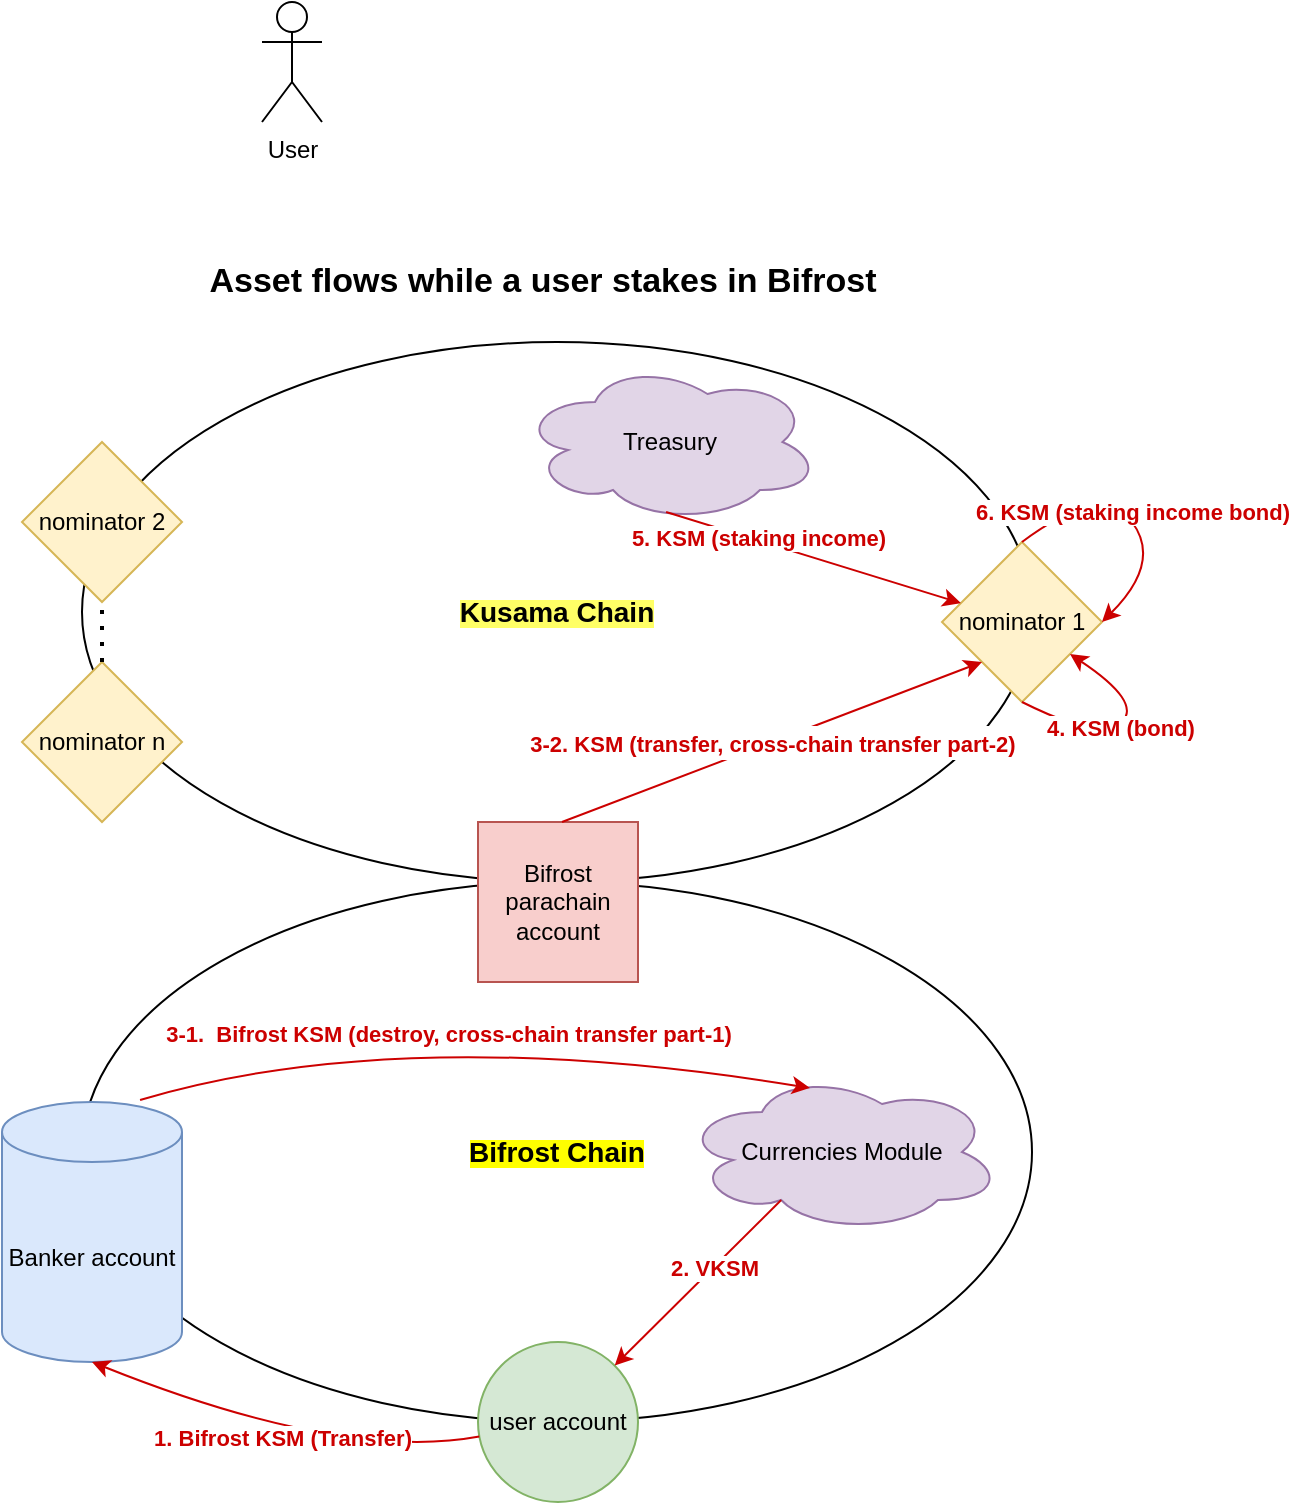 <mxfile version="16.2.7" type="github">
  <diagram id="C5RBs43oDa-KdzZeNtuy" name="Page-1">
    <mxGraphModel dx="946" dy="589" grid="1" gridSize="10" guides="1" tooltips="1" connect="1" arrows="1" fold="1" page="1" pageScale="1" pageWidth="827" pageHeight="1169" math="0" shadow="0">
      <root>
        <mxCell id="WIyWlLk6GJQsqaUBKTNV-0" />
        <mxCell id="WIyWlLk6GJQsqaUBKTNV-1" parent="WIyWlLk6GJQsqaUBKTNV-0" />
        <mxCell id="q8d5V3itDqxCBHE6NXQo-0" value="User" style="shape=umlActor;verticalLabelPosition=bottom;verticalAlign=top;html=1;outlineConnect=0;" vertex="1" parent="WIyWlLk6GJQsqaUBKTNV-1">
          <mxGeometry x="210" y="10" width="30" height="60" as="geometry" />
        </mxCell>
        <mxCell id="q8d5V3itDqxCBHE6NXQo-4" value="&lt;b style=&quot;background-color: rgb(255 , 255 , 102)&quot;&gt;&lt;font style=&quot;font-size: 14px&quot;&gt;Kusama Chain&lt;/font&gt;&lt;/b&gt;" style="ellipse;whiteSpace=wrap;html=1;" vertex="1" parent="WIyWlLk6GJQsqaUBKTNV-1">
          <mxGeometry x="120" y="180" width="475" height="270" as="geometry" />
        </mxCell>
        <mxCell id="q8d5V3itDqxCBHE6NXQo-5" value="&lt;span style=&quot;background-color: rgb(255 , 255 , 0)&quot;&gt;&lt;b&gt;&lt;font style=&quot;font-size: 14px&quot;&gt;Bifrost Chain&lt;/font&gt;&lt;/b&gt;&lt;/span&gt;" style="ellipse;whiteSpace=wrap;html=1;" vertex="1" parent="WIyWlLk6GJQsqaUBKTNV-1">
          <mxGeometry x="120" y="450" width="475" height="270" as="geometry" />
        </mxCell>
        <mxCell id="q8d5V3itDqxCBHE6NXQo-6" value="Bifrost parachain account" style="whiteSpace=wrap;html=1;aspect=fixed;fillColor=#f8cecc;strokeColor=#b85450;" vertex="1" parent="WIyWlLk6GJQsqaUBKTNV-1">
          <mxGeometry x="318" y="420" width="80" height="80" as="geometry" />
        </mxCell>
        <mxCell id="q8d5V3itDqxCBHE6NXQo-7" value="nominator 1" style="rhombus;whiteSpace=wrap;html=1;fillColor=#fff2cc;strokeColor=#d6b656;" vertex="1" parent="WIyWlLk6GJQsqaUBKTNV-1">
          <mxGeometry x="550" y="280" width="80" height="80" as="geometry" />
        </mxCell>
        <mxCell id="q8d5V3itDqxCBHE6NXQo-8" value="nominator 2" style="rhombus;whiteSpace=wrap;html=1;fillColor=#fff2cc;strokeColor=#d6b656;" vertex="1" parent="WIyWlLk6GJQsqaUBKTNV-1">
          <mxGeometry x="90" y="230" width="80" height="80" as="geometry" />
        </mxCell>
        <mxCell id="q8d5V3itDqxCBHE6NXQo-9" value="user account" style="ellipse;whiteSpace=wrap;html=1;aspect=fixed;fillColor=#d5e8d4;strokeColor=#82b366;" vertex="1" parent="WIyWlLk6GJQsqaUBKTNV-1">
          <mxGeometry x="318" y="680" width="80" height="80" as="geometry" />
        </mxCell>
        <mxCell id="q8d5V3itDqxCBHE6NXQo-10" value="Banker account" style="shape=cylinder3;whiteSpace=wrap;html=1;boundedLbl=1;backgroundOutline=1;size=15;fillColor=#dae8fc;strokeColor=#6c8ebf;" vertex="1" parent="WIyWlLk6GJQsqaUBKTNV-1">
          <mxGeometry x="80" y="560" width="90" height="130" as="geometry" />
        </mxCell>
        <mxCell id="q8d5V3itDqxCBHE6NXQo-11" value="Currencies Module" style="ellipse;shape=cloud;whiteSpace=wrap;html=1;fillColor=#e1d5e7;strokeColor=#9673a6;" vertex="1" parent="WIyWlLk6GJQsqaUBKTNV-1">
          <mxGeometry x="420" y="545" width="160" height="80" as="geometry" />
        </mxCell>
        <mxCell id="q8d5V3itDqxCBHE6NXQo-12" value="Treasury" style="ellipse;shape=cloud;whiteSpace=wrap;html=1;fillColor=#e1d5e7;strokeColor=#9673a6;" vertex="1" parent="WIyWlLk6GJQsqaUBKTNV-1">
          <mxGeometry x="339" y="190" width="150" height="80" as="geometry" />
        </mxCell>
        <mxCell id="q8d5V3itDqxCBHE6NXQo-18" value="" style="endArrow=classic;html=1;rounded=0;fontColor=#CC0000;exitX=0.31;exitY=0.8;exitDx=0;exitDy=0;exitPerimeter=0;strokeColor=#CC0000;" edge="1" parent="WIyWlLk6GJQsqaUBKTNV-1" source="q8d5V3itDqxCBHE6NXQo-11" target="q8d5V3itDqxCBHE6NXQo-9">
          <mxGeometry width="50" height="50" relative="1" as="geometry">
            <mxPoint x="420" y="690" as="sourcePoint" />
            <mxPoint x="470" y="640" as="targetPoint" />
          </mxGeometry>
        </mxCell>
        <mxCell id="q8d5V3itDqxCBHE6NXQo-19" value="&lt;b&gt;2. VKSM&lt;br&gt;&lt;/b&gt;" style="edgeLabel;html=1;align=center;verticalAlign=middle;resizable=0;points=[];fontColor=#CC0000;" vertex="1" connectable="0" parent="q8d5V3itDqxCBHE6NXQo-18">
          <mxGeometry x="-0.191" relative="1" as="geometry">
            <mxPoint as="offset" />
          </mxGeometry>
        </mxCell>
        <mxCell id="q8d5V3itDqxCBHE6NXQo-24" value="&lt;b&gt;1. Bifrost KSM (Transfer)&lt;/b&gt;" style="curved=1;endArrow=classic;html=1;rounded=0;fontSize=11;fontColor=#CC0000;strokeColor=#CC0000;entryX=0.5;entryY=1;entryDx=0;entryDy=0;entryPerimeter=0;" edge="1" parent="WIyWlLk6GJQsqaUBKTNV-1" source="q8d5V3itDqxCBHE6NXQo-9" target="q8d5V3itDqxCBHE6NXQo-10">
          <mxGeometry width="50" height="50" relative="1" as="geometry">
            <mxPoint x="190" y="770" as="sourcePoint" />
            <mxPoint x="240" y="720" as="targetPoint" />
            <Array as="points">
              <mxPoint x="250" y="740" />
            </Array>
          </mxGeometry>
        </mxCell>
        <mxCell id="q8d5V3itDqxCBHE6NXQo-26" value="" style="endArrow=classic;html=1;rounded=0;fontSize=11;fontColor=#CC0000;strokeColor=#CC0000;exitX=0.487;exitY=0.938;exitDx=0;exitDy=0;exitPerimeter=0;" edge="1" parent="WIyWlLk6GJQsqaUBKTNV-1" source="q8d5V3itDqxCBHE6NXQo-12" target="q8d5V3itDqxCBHE6NXQo-7">
          <mxGeometry width="50" height="50" relative="1" as="geometry">
            <mxPoint x="20" y="450" as="sourcePoint" />
            <mxPoint x="70" y="400" as="targetPoint" />
          </mxGeometry>
        </mxCell>
        <mxCell id="q8d5V3itDqxCBHE6NXQo-27" value="&lt;b&gt;5. KSM (staking income)&lt;/b&gt;" style="edgeLabel;html=1;align=center;verticalAlign=middle;resizable=0;points=[];fontSize=11;fontColor=#CC0000;" vertex="1" connectable="0" parent="q8d5V3itDqxCBHE6NXQo-26">
          <mxGeometry x="-0.391" y="1" relative="1" as="geometry">
            <mxPoint as="offset" />
          </mxGeometry>
        </mxCell>
        <mxCell id="q8d5V3itDqxCBHE6NXQo-32" value="&lt;font color=&quot;#cc0000&quot; size=&quot;1&quot;&gt;&lt;b style=&quot;font-size: 11px&quot;&gt;3-2. KSM (transfer, cross-chain transfer part-2)&lt;/b&gt;&lt;/font&gt;" style="endArrow=classic;html=1;rounded=0;fontSize=14;fontColor=#FFFF66;strokeColor=#CC0000;entryX=0;entryY=1;entryDx=0;entryDy=0;" edge="1" parent="WIyWlLk6GJQsqaUBKTNV-1" target="q8d5V3itDqxCBHE6NXQo-7">
          <mxGeometry width="50" height="50" relative="1" as="geometry">
            <mxPoint x="360" y="420" as="sourcePoint" />
            <mxPoint x="390" y="370" as="targetPoint" />
          </mxGeometry>
        </mxCell>
        <mxCell id="q8d5V3itDqxCBHE6NXQo-34" value="" style="curved=1;endArrow=classic;html=1;rounded=0;fontSize=11;fontColor=#CC0000;strokeColor=#CC0000;exitX=0.5;exitY=1;exitDx=0;exitDy=0;" edge="1" parent="WIyWlLk6GJQsqaUBKTNV-1" source="q8d5V3itDqxCBHE6NXQo-7" target="q8d5V3itDqxCBHE6NXQo-7">
          <mxGeometry width="50" height="50" relative="1" as="geometry">
            <mxPoint x="650" y="410" as="sourcePoint" />
            <mxPoint x="700" y="360" as="targetPoint" />
            <Array as="points">
              <mxPoint x="630" y="380" />
              <mxPoint x="650" y="360" />
            </Array>
          </mxGeometry>
        </mxCell>
        <mxCell id="q8d5V3itDqxCBHE6NXQo-35" value="&lt;b&gt;4. KSM (bond)&lt;/b&gt;" style="edgeLabel;html=1;align=center;verticalAlign=middle;resizable=0;points=[];fontSize=11;fontColor=#CC0000;" vertex="1" connectable="0" parent="q8d5V3itDqxCBHE6NXQo-34">
          <mxGeometry x="-0.036" y="-1" relative="1" as="geometry">
            <mxPoint as="offset" />
          </mxGeometry>
        </mxCell>
        <mxCell id="q8d5V3itDqxCBHE6NXQo-37" value="" style="curved=1;endArrow=classic;html=1;rounded=0;fontSize=11;fontColor=#CC0000;strokeColor=#CC0000;exitX=0.5;exitY=0;exitDx=0;exitDy=0;entryX=1;entryY=0.5;entryDx=0;entryDy=0;" edge="1" parent="WIyWlLk6GJQsqaUBKTNV-1" source="q8d5V3itDqxCBHE6NXQo-7" target="q8d5V3itDqxCBHE6NXQo-7">
          <mxGeometry width="50" height="50" relative="1" as="geometry">
            <mxPoint x="640" y="230" as="sourcePoint" />
            <mxPoint x="690" y="180" as="targetPoint" />
            <Array as="points">
              <mxPoint x="630" y="250" />
              <mxPoint x="660" y="290" />
            </Array>
          </mxGeometry>
        </mxCell>
        <mxCell id="q8d5V3itDqxCBHE6NXQo-38" value="6. KSM (staking income bond)" style="edgeLabel;html=1;align=center;verticalAlign=middle;resizable=0;points=[];fontSize=11;fontColor=#CC0000;fontStyle=1" vertex="1" connectable="0" parent="q8d5V3itDqxCBHE6NXQo-37">
          <mxGeometry x="-0.012" y="3" relative="1" as="geometry">
            <mxPoint as="offset" />
          </mxGeometry>
        </mxCell>
        <mxCell id="q8d5V3itDqxCBHE6NXQo-39" value="nominator n" style="rhombus;whiteSpace=wrap;html=1;fillColor=#fff2cc;strokeColor=#d6b656;" vertex="1" parent="WIyWlLk6GJQsqaUBKTNV-1">
          <mxGeometry x="90" y="340" width="80" height="80" as="geometry" />
        </mxCell>
        <mxCell id="q8d5V3itDqxCBHE6NXQo-40" value="" style="endArrow=none;dashed=1;html=1;dashPattern=1 3;strokeWidth=2;rounded=0;fontSize=11;fontColor=#CC0000;entryX=0.5;entryY=1;entryDx=0;entryDy=0;" edge="1" parent="WIyWlLk6GJQsqaUBKTNV-1" source="q8d5V3itDqxCBHE6NXQo-39" target="q8d5V3itDqxCBHE6NXQo-8">
          <mxGeometry width="50" height="50" relative="1" as="geometry">
            <mxPoint x="100" y="330" as="sourcePoint" />
            <mxPoint x="150" y="280" as="targetPoint" />
          </mxGeometry>
        </mxCell>
        <mxCell id="q8d5V3itDqxCBHE6NXQo-41" value="Asset flows while a user stakes in Bifrost" style="text;html=1;align=center;verticalAlign=middle;resizable=0;points=[];autosize=1;strokeColor=none;fillColor=none;fontSize=17;fontColor=#000000;fontStyle=1" vertex="1" parent="WIyWlLk6GJQsqaUBKTNV-1">
          <mxGeometry x="175" y="135" width="350" height="30" as="geometry" />
        </mxCell>
        <mxCell id="q8d5V3itDqxCBHE6NXQo-42" value="" style="curved=1;endArrow=classic;html=1;rounded=0;fontSize=17;fontColor=#000000;strokeColor=#CC0000;entryX=0.4;entryY=0.1;entryDx=0;entryDy=0;entryPerimeter=0;exitX=0.767;exitY=-0.008;exitDx=0;exitDy=0;exitPerimeter=0;" edge="1" parent="WIyWlLk6GJQsqaUBKTNV-1" source="q8d5V3itDqxCBHE6NXQo-10" target="q8d5V3itDqxCBHE6NXQo-11">
          <mxGeometry width="50" height="50" relative="1" as="geometry">
            <mxPoint x="240" y="570" as="sourcePoint" />
            <mxPoint x="290" y="520" as="targetPoint" />
            <Array as="points">
              <mxPoint x="280" y="520" />
            </Array>
          </mxGeometry>
        </mxCell>
        <mxCell id="q8d5V3itDqxCBHE6NXQo-43" value="&lt;b style=&quot;color: rgb(204 , 0 , 0) ; font-size: 11px&quot;&gt;3-1.&amp;nbsp; Bifrost KSM (destroy, cross-chain transfer part-1)&lt;/b&gt;" style="edgeLabel;html=1;align=center;verticalAlign=middle;resizable=0;points=[];fontSize=17;fontColor=#000000;" vertex="1" connectable="0" parent="q8d5V3itDqxCBHE6NXQo-42">
          <mxGeometry x="-0.068" y="-1" relative="1" as="geometry">
            <mxPoint as="offset" />
          </mxGeometry>
        </mxCell>
      </root>
    </mxGraphModel>
  </diagram>
</mxfile>
